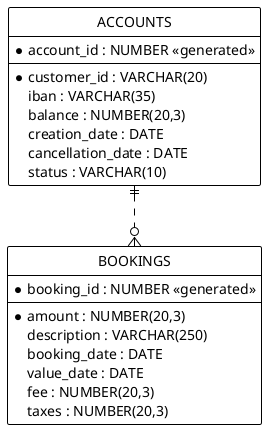 @startuml

' hide the spot
hide circle

' avoid problems with angled crows feet
skinparam linetype ortho

<style>
classDiagram {
  BackGroundColor white
  LineThickness 1
  LineColor black
}
</style>

entity "ACCOUNTS" as accounts {
* account_id : NUMBER <<generated>>
---
* customer_id : VARCHAR(20)
iban : VARCHAR(35)
balance : NUMBER(20,3)
creation_date : DATE
cancellation_date : DATE
status : VARCHAR(10)
}

entity "BOOKINGS" as bookings {
* booking_id : NUMBER <<generated>>
---
* amount : NUMBER(20,3)
description : VARCHAR(250)
booking_date : DATE
value_date : DATE
fee : NUMBER(20,3)
taxes : NUMBER(20,3)
}

accounts ||..o{ bookings

@enduml
